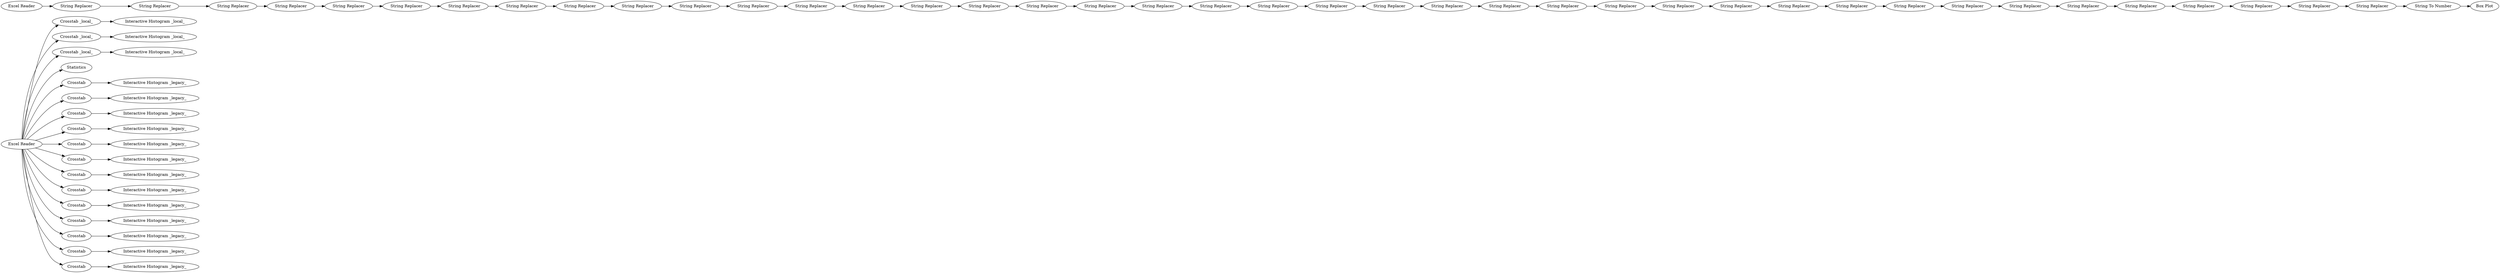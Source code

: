 digraph {
	2 [label="Crosstab _local_"]
	3 [label="Interactive Histogram _local_"]
	4 [label="Interactive Histogram _local_"]
	5 [label="Crosstab _local_"]
	6 [label="Interactive Histogram _local_"]
	7 [label="Crosstab _local_"]
	8 [label=Statistics]
	43 [label="String Replacer"]
	44 [label="String Replacer"]
	45 [label="String Replacer"]
	46 [label="String Replacer"]
	47 [label="String To Number"]
	48 [label="String Replacer"]
	49 [label="String Replacer"]
	50 [label="String Replacer"]
	51 [label="String Replacer"]
	52 [label="String Replacer"]
	53 [label="String Replacer"]
	54 [label="String Replacer"]
	55 [label="String Replacer"]
	58 [label="Box Plot"]
	59 [label="Excel Reader"]
	60 [label=Crosstab]
	61 [label=Crosstab]
	62 [label=Crosstab]
	63 [label=Crosstab]
	64 [label=Crosstab]
	65 [label="Interactive Histogram _legacy_"]
	66 [label="Interactive Histogram _legacy_"]
	67 [label="Interactive Histogram _legacy_"]
	68 [label="Interactive Histogram _legacy_"]
	69 [label="Interactive Histogram _legacy_"]
	70 [label=Crosstab]
	71 [label=Crosstab]
	72 [label=Crosstab]
	73 [label="Interactive Histogram _legacy_"]
	74 [label="Interactive Histogram _legacy_"]
	75 [label="Interactive Histogram _legacy_"]
	76 [label=Crosstab]
	77 [label=Crosstab]
	78 [label="Interactive Histogram _legacy_"]
	79 [label="Interactive Histogram _legacy_"]
	80 [label=Crosstab]
	81 [label=Crosstab]
	82 [label=Crosstab]
	83 [label="Interactive Histogram _legacy_"]
	84 [label="Interactive Histogram _legacy_"]
	85 [label="Interactive Histogram _legacy_"]
	86 [label="Excel Reader"]
	87 [label="String Replacer"]
	88 [label="String Replacer"]
	89 [label="String Replacer"]
	90 [label="String Replacer"]
	91 [label="String Replacer"]
	92 [label="String Replacer"]
	93 [label="String Replacer"]
	94 [label="String Replacer"]
	95 [label="String Replacer"]
	96 [label="String Replacer"]
	97 [label="String Replacer"]
	98 [label="String Replacer"]
	99 [label="String Replacer"]
	100 [label="String Replacer"]
	101 [label="String Replacer"]
	102 [label="String Replacer"]
	103 [label="String Replacer"]
	104 [label="String Replacer"]
	105 [label="String Replacer"]
	106 [label="String Replacer"]
	107 [label="String Replacer"]
	108 [label="String Replacer"]
	109 [label="String Replacer"]
	110 [label="String Replacer"]
	111 [label="String Replacer"]
	112 [label="String Replacer"]
	113 [label="String Replacer"]
	114 [label="String Replacer"]
	2 -> 3
	5 -> 4
	7 -> 6
	43 -> 44
	44 -> 45
	45 -> 46
	46 -> 50
	47 -> 58
	48 -> 49
	49 -> 53
	50 -> 51
	51 -> 48
	52 -> 54
	53 -> 90
	54 -> 55
	55 -> 87
	59 -> 63
	59 -> 62
	59 -> 61
	59 -> 60
	59 -> 8
	59 -> 2
	59 -> 7
	59 -> 5
	59 -> 82
	59 -> 81
	59 -> 80
	59 -> 72
	59 -> 77
	59 -> 76
	59 -> 64
	59 -> 71
	59 -> 70
	60 -> 65
	61 -> 66
	62 -> 67
	63 -> 68
	64 -> 69
	70 -> 73
	71 -> 74
	72 -> 75
	76 -> 78
	77 -> 79
	80 -> 83
	81 -> 84
	82 -> 85
	86 -> 43
	87 -> 88
	88 -> 89
	89 -> 91
	90 -> 52
	91 -> 92
	92 -> 93
	93 -> 94
	94 -> 104
	95 -> 96
	96 -> 97
	97 -> 98
	98 -> 99
	99 -> 100
	100 -> 101
	101 -> 102
	102 -> 103
	103 -> 105
	104 -> 95
	105 -> 106
	106 -> 107
	107 -> 108
	108 -> 109
	109 -> 110
	110 -> 111
	111 -> 112
	112 -> 113
	113 -> 114
	114 -> 47
	rankdir=LR
}
